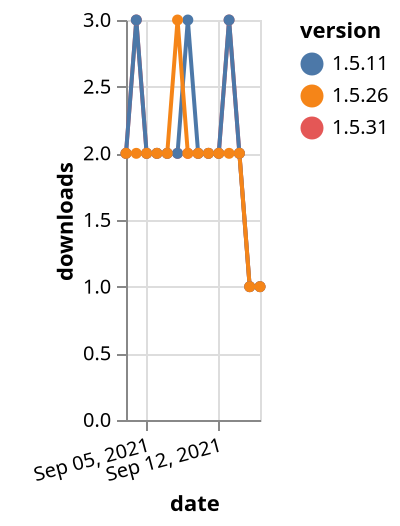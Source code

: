 {"$schema": "https://vega.github.io/schema/vega-lite/v5.json", "description": "A simple bar chart with embedded data.", "data": {"values": [{"date": "2021-09-03", "total": 1618, "delta": 2, "version": "1.5.31"}, {"date": "2021-09-04", "total": 1621, "delta": 3, "version": "1.5.31"}, {"date": "2021-09-05", "total": 1623, "delta": 2, "version": "1.5.31"}, {"date": "2021-09-06", "total": 1625, "delta": 2, "version": "1.5.31"}, {"date": "2021-09-07", "total": 1627, "delta": 2, "version": "1.5.31"}, {"date": "2021-09-08", "total": 1629, "delta": 2, "version": "1.5.31"}, {"date": "2021-09-09", "total": 1631, "delta": 2, "version": "1.5.31"}, {"date": "2021-09-10", "total": 1633, "delta": 2, "version": "1.5.31"}, {"date": "2021-09-11", "total": 1635, "delta": 2, "version": "1.5.31"}, {"date": "2021-09-12", "total": 1637, "delta": 2, "version": "1.5.31"}, {"date": "2021-09-13", "total": 1640, "delta": 3, "version": "1.5.31"}, {"date": "2021-09-14", "total": 1642, "delta": 2, "version": "1.5.31"}, {"date": "2021-09-15", "total": 1643, "delta": 1, "version": "1.5.31"}, {"date": "2021-09-16", "total": 1644, "delta": 1, "version": "1.5.31"}, {"date": "2021-09-03", "total": 2880, "delta": 2, "version": "1.5.11"}, {"date": "2021-09-04", "total": 2883, "delta": 3, "version": "1.5.11"}, {"date": "2021-09-05", "total": 2885, "delta": 2, "version": "1.5.11"}, {"date": "2021-09-06", "total": 2887, "delta": 2, "version": "1.5.11"}, {"date": "2021-09-07", "total": 2889, "delta": 2, "version": "1.5.11"}, {"date": "2021-09-08", "total": 2891, "delta": 2, "version": "1.5.11"}, {"date": "2021-09-09", "total": 2894, "delta": 3, "version": "1.5.11"}, {"date": "2021-09-10", "total": 2896, "delta": 2, "version": "1.5.11"}, {"date": "2021-09-11", "total": 2898, "delta": 2, "version": "1.5.11"}, {"date": "2021-09-12", "total": 2900, "delta": 2, "version": "1.5.11"}, {"date": "2021-09-13", "total": 2903, "delta": 3, "version": "1.5.11"}, {"date": "2021-09-14", "total": 2905, "delta": 2, "version": "1.5.11"}, {"date": "2021-09-15", "total": 2906, "delta": 1, "version": "1.5.11"}, {"date": "2021-09-16", "total": 2907, "delta": 1, "version": "1.5.11"}, {"date": "2021-09-03", "total": 2783, "delta": 2, "version": "1.5.26"}, {"date": "2021-09-04", "total": 2785, "delta": 2, "version": "1.5.26"}, {"date": "2021-09-05", "total": 2787, "delta": 2, "version": "1.5.26"}, {"date": "2021-09-06", "total": 2789, "delta": 2, "version": "1.5.26"}, {"date": "2021-09-07", "total": 2791, "delta": 2, "version": "1.5.26"}, {"date": "2021-09-08", "total": 2794, "delta": 3, "version": "1.5.26"}, {"date": "2021-09-09", "total": 2796, "delta": 2, "version": "1.5.26"}, {"date": "2021-09-10", "total": 2798, "delta": 2, "version": "1.5.26"}, {"date": "2021-09-11", "total": 2800, "delta": 2, "version": "1.5.26"}, {"date": "2021-09-12", "total": 2802, "delta": 2, "version": "1.5.26"}, {"date": "2021-09-13", "total": 2804, "delta": 2, "version": "1.5.26"}, {"date": "2021-09-14", "total": 2806, "delta": 2, "version": "1.5.26"}, {"date": "2021-09-15", "total": 2807, "delta": 1, "version": "1.5.26"}, {"date": "2021-09-16", "total": 2808, "delta": 1, "version": "1.5.26"}]}, "width": "container", "mark": {"type": "line", "point": {"filled": true}}, "encoding": {"x": {"field": "date", "type": "temporal", "timeUnit": "yearmonthdate", "title": "date", "axis": {"labelAngle": -15}}, "y": {"field": "delta", "type": "quantitative", "title": "downloads"}, "color": {"field": "version", "type": "nominal"}, "tooltip": {"field": "delta"}}}